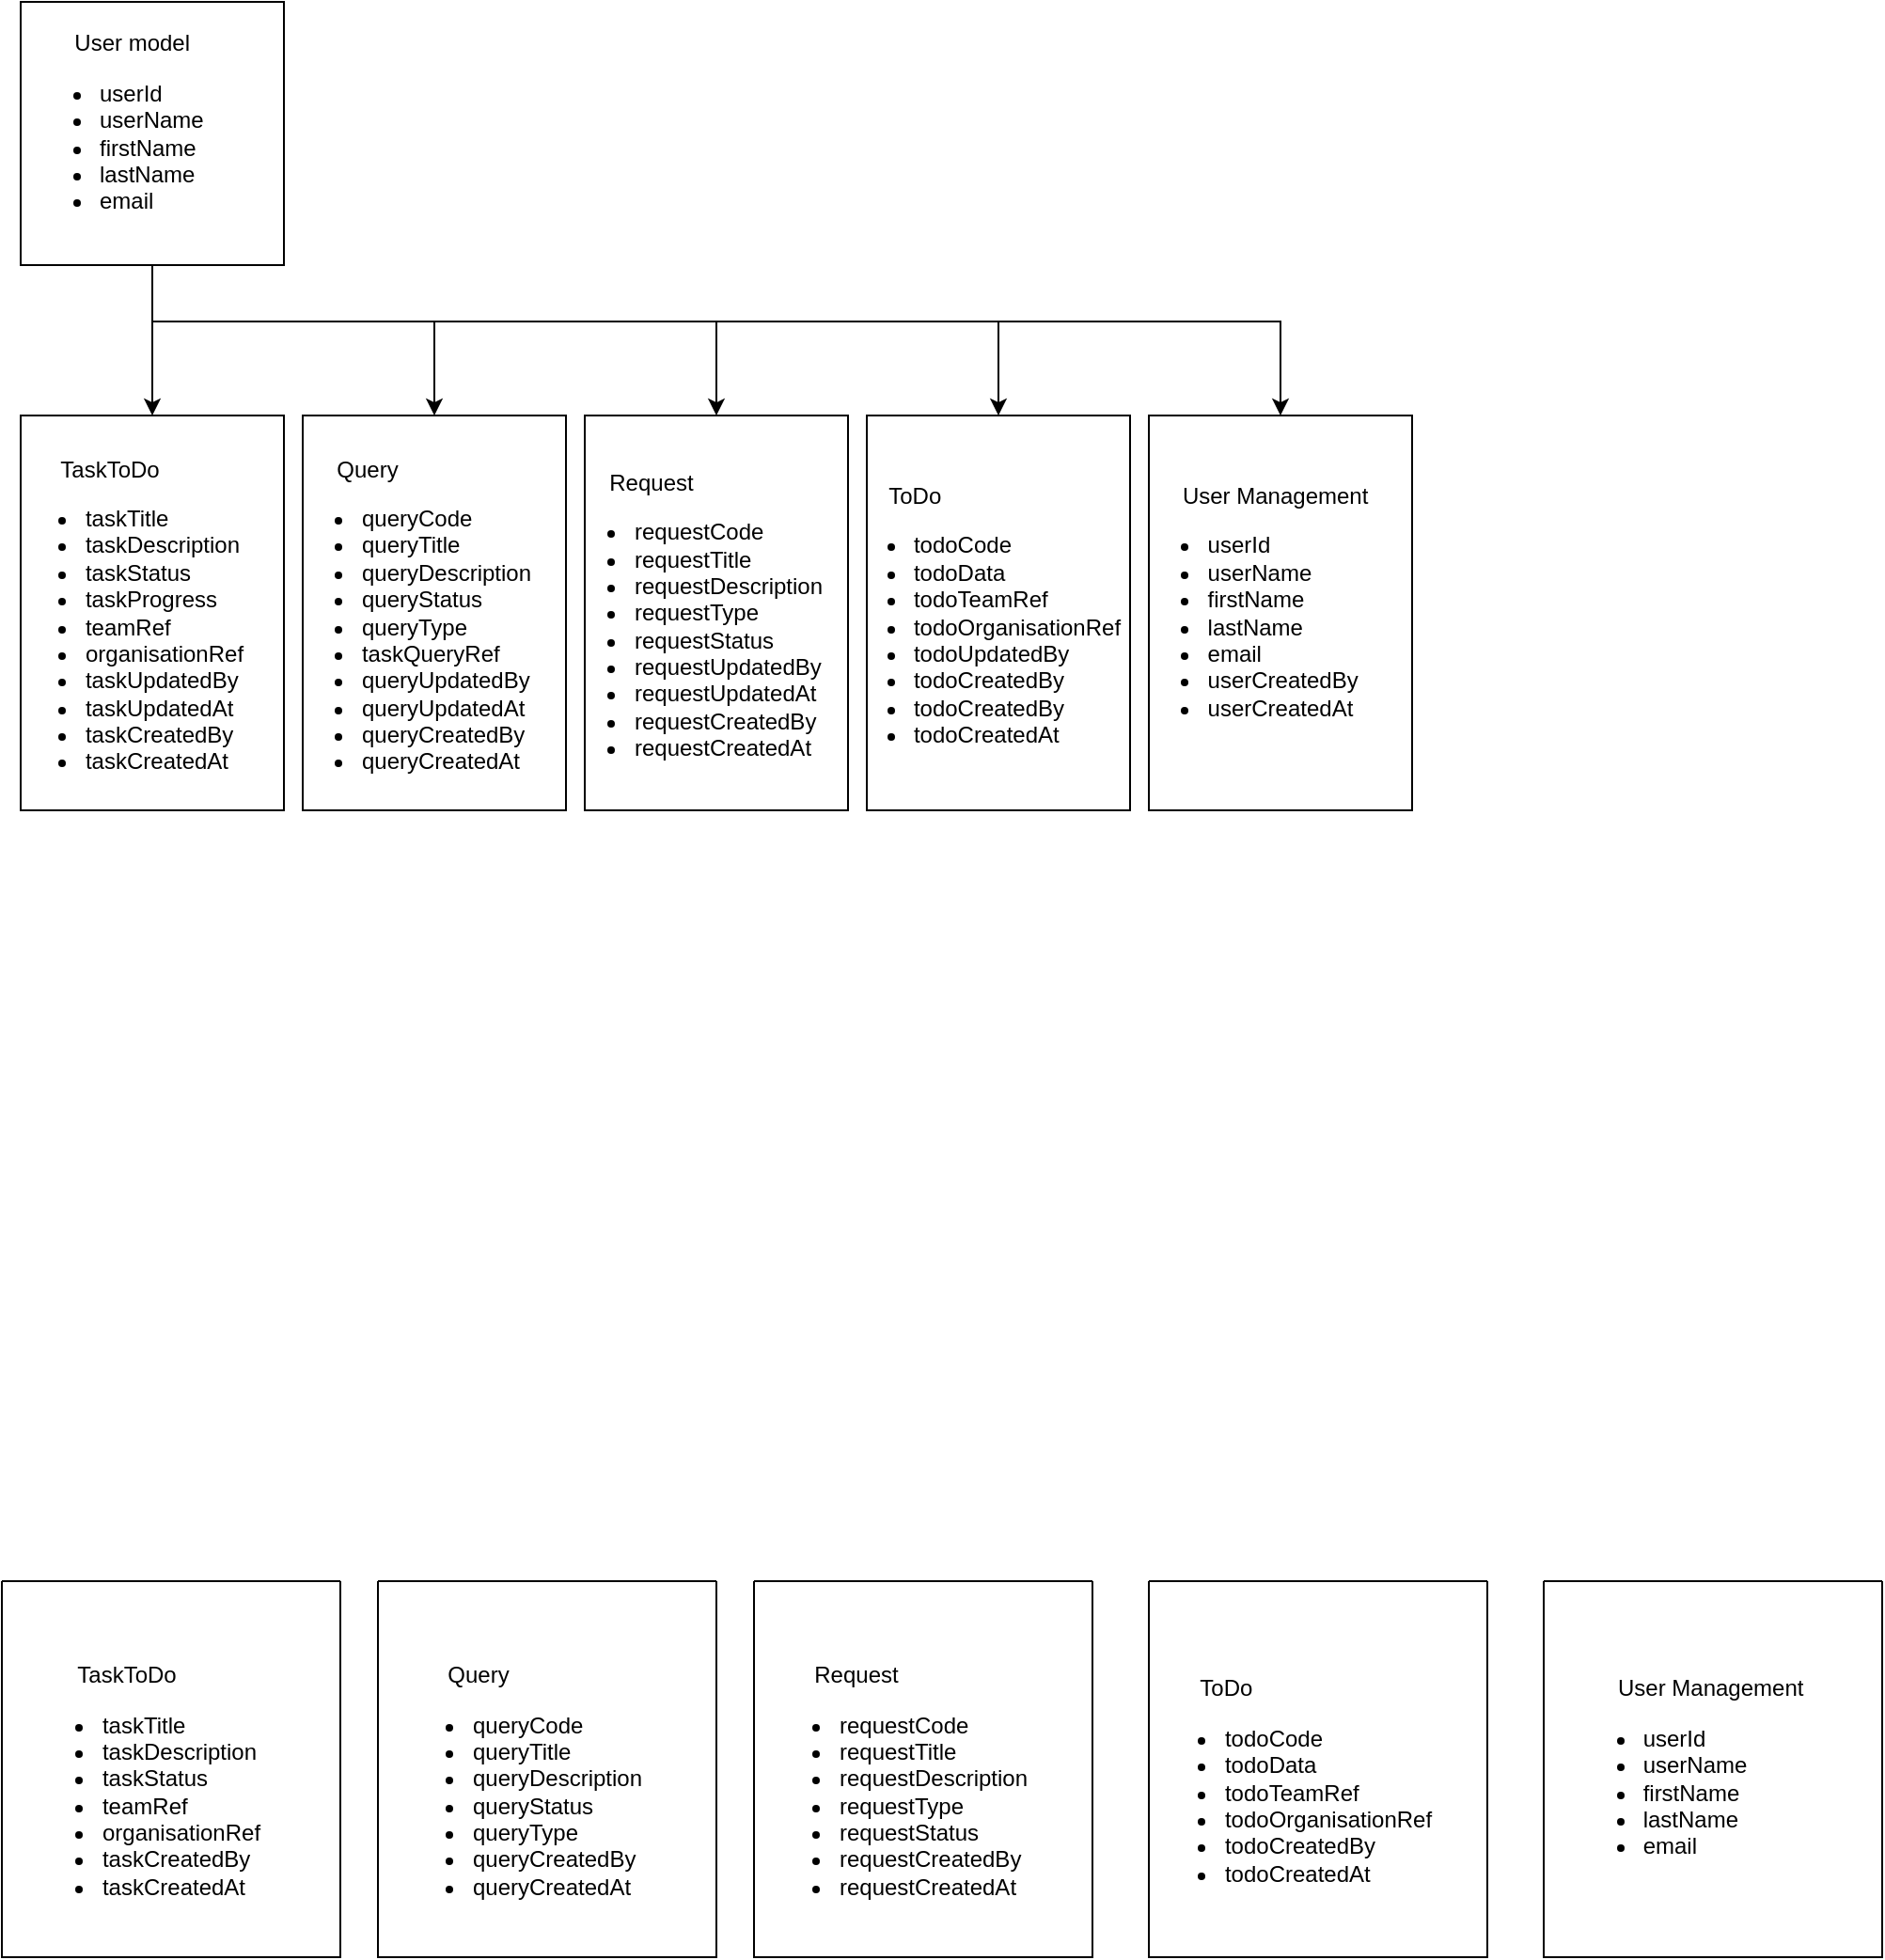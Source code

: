 <mxfile version="24.0.0" type="github">
  <diagram name="Page-1" id="Xy4lt4DB5cCuHjgBxs2x">
    <mxGraphModel dx="954" dy="552" grid="1" gridSize="10" guides="1" tooltips="1" connect="1" arrows="1" fold="1" page="1" pageScale="1" pageWidth="827" pageHeight="1169" math="0" shadow="0">
      <root>
        <mxCell id="0" />
        <mxCell id="1" parent="0" />
        <mxCell id="EOjThl3WFCyrKo_wU2wN-18" style="edgeStyle=orthogonalEdgeStyle;rounded=0;orthogonalLoop=1;jettySize=auto;html=1;" edge="1" parent="1" source="EOjThl3WFCyrKo_wU2wN-1">
          <mxGeometry relative="1" as="geometry">
            <mxPoint x="100" y="230" as="targetPoint" />
          </mxGeometry>
        </mxCell>
        <mxCell id="EOjThl3WFCyrKo_wU2wN-19" style="edgeStyle=orthogonalEdgeStyle;rounded=0;orthogonalLoop=1;jettySize=auto;html=1;" edge="1" parent="1" source="EOjThl3WFCyrKo_wU2wN-1">
          <mxGeometry relative="1" as="geometry">
            <mxPoint x="250" y="230" as="targetPoint" />
            <Array as="points">
              <mxPoint x="100" y="180" />
              <mxPoint x="250" y="180" />
            </Array>
          </mxGeometry>
        </mxCell>
        <mxCell id="EOjThl3WFCyrKo_wU2wN-21" style="edgeStyle=orthogonalEdgeStyle;rounded=0;orthogonalLoop=1;jettySize=auto;html=1;" edge="1" parent="1" source="EOjThl3WFCyrKo_wU2wN-1">
          <mxGeometry relative="1" as="geometry">
            <mxPoint x="400" y="230" as="targetPoint" />
            <Array as="points">
              <mxPoint x="100" y="180" />
              <mxPoint x="400" y="180" />
            </Array>
          </mxGeometry>
        </mxCell>
        <mxCell id="EOjThl3WFCyrKo_wU2wN-23" style="edgeStyle=orthogonalEdgeStyle;rounded=0;orthogonalLoop=1;jettySize=auto;html=1;entryX=0.5;entryY=0;entryDx=0;entryDy=0;" edge="1" parent="1" source="EOjThl3WFCyrKo_wU2wN-1">
          <mxGeometry relative="1" as="geometry">
            <mxPoint x="550" y="230" as="targetPoint" />
            <Array as="points">
              <mxPoint x="100" y="180" />
              <mxPoint x="550" y="180" />
            </Array>
          </mxGeometry>
        </mxCell>
        <mxCell id="EOjThl3WFCyrKo_wU2wN-24" style="edgeStyle=orthogonalEdgeStyle;rounded=0;orthogonalLoop=1;jettySize=auto;html=1;" edge="1" parent="1" source="EOjThl3WFCyrKo_wU2wN-1">
          <mxGeometry relative="1" as="geometry">
            <mxPoint x="700" y="230" as="targetPoint" />
            <Array as="points">
              <mxPoint x="100" y="180" />
              <mxPoint x="700" y="180" />
            </Array>
          </mxGeometry>
        </mxCell>
        <mxCell id="EOjThl3WFCyrKo_wU2wN-1" value="&lt;div&gt;&lt;span style=&quot;white-space: pre;&quot;&gt;&#x9;&lt;/span&gt;User model&lt;/div&gt;&lt;ul&gt;&lt;li&gt;userId&lt;br&gt;&lt;/li&gt;&lt;li&gt;userName&lt;br&gt;&lt;/li&gt;&lt;li&gt;firstName&lt;br&gt;&lt;/li&gt;&lt;li&gt;lastName&lt;br&gt;&lt;/li&gt;&lt;li&gt;email&lt;br&gt;&lt;/li&gt;&lt;/ul&gt;" style="whiteSpace=wrap;html=1;aspect=fixed;align=left;" vertex="1" parent="1">
          <mxGeometry x="30" y="10" width="140" height="140" as="geometry" />
        </mxCell>
        <mxCell id="EOjThl3WFCyrKo_wU2wN-46" value="&lt;div&gt;&lt;br&gt;&lt;/div&gt;&lt;div&gt;&lt;div style=&quot;text-align: left;&quot;&gt;&lt;span style=&quot;white-space: pre;&quot;&gt;&#x9;TaskToDo&lt;/span&gt;&lt;/div&gt;&lt;ul style=&quot;text-align: left;&quot;&gt;&lt;li&gt;taskTitle&lt;/li&gt;&lt;li&gt;taskDescription&lt;/li&gt;&lt;li&gt;taskStatus&lt;/li&gt;&lt;li&gt;taskProgress&lt;/li&gt;&lt;li&gt;teamRef&lt;br&gt;&lt;/li&gt;&lt;li&gt;organisationRef&lt;/li&gt;&lt;li&gt;taskUpdatedBy&lt;/li&gt;&lt;li&gt;taskUpdatedAt&lt;/li&gt;&lt;li&gt;taskCreatedBy&lt;/li&gt;&lt;li&gt;taskCreatedAt&lt;/li&gt;&lt;/ul&gt;&lt;/div&gt;" style="rounded=0;whiteSpace=wrap;html=1;spacingLeft=-27;" vertex="1" parent="1">
          <mxGeometry x="30" y="230" width="140" height="210" as="geometry" />
        </mxCell>
        <mxCell id="EOjThl3WFCyrKo_wU2wN-28" value="" style="group" vertex="1" connectable="0" parent="1">
          <mxGeometry x="20" y="850" width="180" height="200" as="geometry" />
        </mxCell>
        <mxCell id="EOjThl3WFCyrKo_wU2wN-26" value="" style="swimlane;startSize=0;" vertex="1" parent="EOjThl3WFCyrKo_wU2wN-28">
          <mxGeometry width="180" height="200" as="geometry" />
        </mxCell>
        <mxCell id="EOjThl3WFCyrKo_wU2wN-27" value="&lt;br&gt;&lt;div&gt;&lt;div style=&quot;text-align: left; white-space: normal;&quot;&gt;&lt;span style=&quot;white-space: pre;&quot;&gt;&#x9;TaskToDo&lt;/span&gt;&lt;/div&gt;&lt;ul style=&quot;text-align: left; white-space: normal;&quot;&gt;&lt;li&gt;taskTitle&lt;/li&gt;&lt;li&gt;taskDescription&lt;/li&gt;&lt;li&gt;taskStatus&lt;/li&gt;&lt;li&gt;teamRef&lt;br&gt;&lt;/li&gt;&lt;li&gt;organisationRef&lt;/li&gt;&lt;li&gt;taskCreatedBy&lt;/li&gt;&lt;li&gt;taskCreatedAt&lt;/li&gt;&lt;/ul&gt;&lt;/div&gt;" style="text;html=1;align=center;verticalAlign=middle;resizable=0;points=[];autosize=1;strokeColor=none;fillColor=none;" vertex="1" parent="EOjThl3WFCyrKo_wU2wN-28">
          <mxGeometry y="25" width="150" height="160" as="geometry" />
        </mxCell>
        <mxCell id="EOjThl3WFCyrKo_wU2wN-31" value="" style="swimlane;startSize=0;" vertex="1" parent="1">
          <mxGeometry x="220" y="850" width="180" height="200" as="geometry" />
        </mxCell>
        <mxCell id="EOjThl3WFCyrKo_wU2wN-33" value="" style="group" vertex="1" connectable="0" parent="1">
          <mxGeometry x="420" y="850" width="180" height="200" as="geometry" />
        </mxCell>
        <mxCell id="EOjThl3WFCyrKo_wU2wN-34" value="" style="swimlane;startSize=0;" vertex="1" parent="EOjThl3WFCyrKo_wU2wN-33">
          <mxGeometry width="180" height="200" as="geometry" />
        </mxCell>
        <mxCell id="EOjThl3WFCyrKo_wU2wN-35" value="&lt;br&gt;&lt;div&gt;&lt;div style=&quot;text-align: left; white-space: normal;&quot;&gt;&lt;span style=&quot;white-space: pre;&quot;&gt;&#x9;Request&lt;/span&gt;&lt;/div&gt;&lt;ul style=&quot;text-align: left; white-space: normal;&quot;&gt;&lt;li&gt;requestCode&lt;br&gt;&lt;/li&gt;&lt;li&gt;requestTitle&lt;br&gt;&lt;/li&gt;&lt;li&gt;requestDescription&lt;/li&gt;&lt;li&gt;requestType&lt;/li&gt;&lt;li&gt;requestStatus&lt;/li&gt;&lt;li&gt;requestCreatedBy&lt;/li&gt;&lt;li&gt;requestCreatedAt&lt;/li&gt;&lt;/ul&gt;&lt;/div&gt;" style="text;html=1;align=center;verticalAlign=middle;resizable=0;points=[];autosize=1;strokeColor=none;fillColor=none;" vertex="1" parent="EOjThl3WFCyrKo_wU2wN-33">
          <mxGeometry x="-5" y="25" width="160" height="160" as="geometry" />
        </mxCell>
        <mxCell id="EOjThl3WFCyrKo_wU2wN-36" value="" style="group" vertex="1" connectable="0" parent="1">
          <mxGeometry x="630" y="850" width="180" height="200" as="geometry" />
        </mxCell>
        <mxCell id="EOjThl3WFCyrKo_wU2wN-37" value="" style="swimlane;startSize=0;" vertex="1" parent="EOjThl3WFCyrKo_wU2wN-36">
          <mxGeometry width="180" height="200" as="geometry" />
        </mxCell>
        <mxCell id="EOjThl3WFCyrKo_wU2wN-38" value="&lt;br&gt;&lt;div&gt;&lt;div style=&quot;text-align: left; white-space: normal;&quot;&gt;&lt;span style=&quot;white-space: pre;&quot;&gt;&#x9;ToDo&lt;/span&gt;&lt;/div&gt;&lt;ul style=&quot;text-align: left; white-space: normal;&quot;&gt;&lt;li&gt;todoCode&lt;br&gt;&lt;/li&gt;&lt;li&gt;todoData&lt;/li&gt;&lt;li&gt;todoTeamRef&lt;/li&gt;&lt;li&gt;todoOrganisationRef&lt;/li&gt;&lt;li&gt;todoCreatedBy&lt;/li&gt;&lt;li&gt;todoCreatedAt&lt;/li&gt;&lt;/ul&gt;&lt;/div&gt;" style="text;html=1;align=center;verticalAlign=middle;resizable=0;points=[];autosize=1;strokeColor=none;fillColor=none;" vertex="1" parent="EOjThl3WFCyrKo_wU2wN-36">
          <mxGeometry x="-10" y="30" width="170" height="150" as="geometry" />
        </mxCell>
        <mxCell id="EOjThl3WFCyrKo_wU2wN-39" value="" style="group" vertex="1" connectable="0" parent="1">
          <mxGeometry x="840" y="850" width="180" height="200" as="geometry" />
        </mxCell>
        <mxCell id="EOjThl3WFCyrKo_wU2wN-40" value="" style="swimlane;startSize=0;" vertex="1" parent="EOjThl3WFCyrKo_wU2wN-39">
          <mxGeometry width="180" height="200" as="geometry" />
        </mxCell>
        <mxCell id="EOjThl3WFCyrKo_wU2wN-41" value="&lt;div style=&quot;text-align: left; white-space: normal;&quot;&gt;&lt;span style=&quot;white-space: pre;&quot;&gt;&#x9;User Management&lt;/span&gt;&lt;br&gt;&lt;/div&gt;&lt;ul style=&quot;text-align: left; white-space: normal;&quot;&gt;&lt;li&gt;userId&lt;br&gt;&lt;/li&gt;&lt;li&gt;userName&lt;br&gt;&lt;/li&gt;&lt;li&gt;firstName&lt;br&gt;&lt;/li&gt;&lt;li&gt;lastName&lt;br&gt;&lt;/li&gt;&lt;li&gt;email&lt;/li&gt;&lt;/ul&gt;" style="text;html=1;align=center;verticalAlign=middle;resizable=0;points=[];autosize=1;strokeColor=none;fillColor=none;" vertex="1" parent="EOjThl3WFCyrKo_wU2wN-39">
          <mxGeometry y="45" width="150" height="120" as="geometry" />
        </mxCell>
        <mxCell id="EOjThl3WFCyrKo_wU2wN-32" value="&lt;br&gt;&lt;div&gt;&lt;div style=&quot;text-align: left; white-space: normal;&quot;&gt;&lt;span style=&quot;white-space: pre;&quot;&gt;&#x9;Query&lt;/span&gt;&lt;/div&gt;&lt;ul style=&quot;text-align: left; white-space: normal;&quot;&gt;&lt;li&gt;queryCode&lt;/li&gt;&lt;li&gt;queryTitle&lt;/li&gt;&lt;li&gt;queryDescription&lt;/li&gt;&lt;li&gt;queryStatus&lt;/li&gt;&lt;li&gt;queryType&lt;/li&gt;&lt;li&gt;queryCreatedBy&lt;/li&gt;&lt;li&gt;queryCreatedAt&lt;/li&gt;&lt;/ul&gt;&lt;/div&gt;" style="text;html=1;align=center;verticalAlign=middle;resizable=0;points=[];autosize=1;strokeColor=none;fillColor=none;" vertex="1" parent="1">
          <mxGeometry x="220" y="875" width="150" height="160" as="geometry" />
        </mxCell>
        <mxCell id="EOjThl3WFCyrKo_wU2wN-47" value="&lt;br&gt;&lt;div&gt;&lt;div style=&quot;text-align: left;&quot;&gt;&lt;span style=&quot;white-space: pre;&quot;&gt;&#x9;Query&lt;/span&gt;&lt;/div&gt;&lt;ul style=&quot;text-align: left;&quot;&gt;&lt;li&gt;queryCode&lt;/li&gt;&lt;li&gt;queryTitle&lt;/li&gt;&lt;li&gt;queryDescription&lt;/li&gt;&lt;li&gt;queryStatus&lt;/li&gt;&lt;li&gt;queryType&lt;/li&gt;&lt;li&gt;taskQueryRef&lt;/li&gt;&lt;li&gt;queryUpdatedBy&lt;/li&gt;&lt;li&gt;queryUpdatedAt&lt;/li&gt;&lt;li&gt;queryCreatedBy&lt;/li&gt;&lt;li&gt;queryCreatedAt&lt;/li&gt;&lt;/ul&gt;&lt;/div&gt;" style="rounded=0;whiteSpace=wrap;html=1;spacingLeft=-27;" vertex="1" parent="1">
          <mxGeometry x="180" y="230" width="140" height="210" as="geometry" />
        </mxCell>
        <mxCell id="EOjThl3WFCyrKo_wU2wN-48" value="&lt;br&gt;&lt;div&gt;&lt;div style=&quot;text-align: left;&quot;&gt;&lt;span style=&quot;white-space: pre;&quot;&gt;&#x9;Request&lt;/span&gt;&lt;/div&gt;&lt;ul style=&quot;text-align: left;&quot;&gt;&lt;li&gt;requestCode&lt;br&gt;&lt;/li&gt;&lt;li&gt;requestTitle&lt;br&gt;&lt;/li&gt;&lt;li&gt;requestDescription&lt;/li&gt;&lt;li&gt;requestType&lt;/li&gt;&lt;li&gt;requestStatus&lt;/li&gt;&lt;li&gt;requestUpdatedBy&lt;/li&gt;&lt;li&gt;requestUpdatedAt&lt;/li&gt;&lt;li&gt;requestCreatedBy&lt;/li&gt;&lt;li&gt;requestCreatedAt&lt;/li&gt;&lt;/ul&gt;&lt;/div&gt;" style="rounded=0;whiteSpace=wrap;html=1;spacingLeft=-27;" vertex="1" parent="1">
          <mxGeometry x="330" y="230" width="140" height="210" as="geometry" />
        </mxCell>
        <mxCell id="EOjThl3WFCyrKo_wU2wN-49" value="&lt;br&gt;&lt;div&gt;&lt;div style=&quot;text-align: left;&quot;&gt;&lt;span style=&quot;white-space: pre;&quot;&gt;&#x9;ToDo&lt;/span&gt;&lt;/div&gt;&lt;ul style=&quot;text-align: left;&quot;&gt;&lt;li&gt;todoCode&lt;br&gt;&lt;/li&gt;&lt;li&gt;todoData&lt;/li&gt;&lt;li&gt;todoTeamRef&lt;/li&gt;&lt;li&gt;todoOrganisationRef&lt;/li&gt;&lt;li&gt;todoUpdatedBy&lt;/li&gt;&lt;li&gt;todoCreatedBy&lt;/li&gt;&lt;li&gt;todoCreatedBy&lt;/li&gt;&lt;li&gt;todoCreatedAt&lt;/li&gt;&lt;/ul&gt;&lt;/div&gt;" style="rounded=0;whiteSpace=wrap;html=1;spacingLeft=-20;" vertex="1" parent="1">
          <mxGeometry x="480" y="230" width="140" height="210" as="geometry" />
        </mxCell>
        <mxCell id="EOjThl3WFCyrKo_wU2wN-50" value="&lt;div style=&quot;text-align: left;&quot;&gt;&lt;span style=&quot;white-space: pre;&quot;&gt;&#x9;User Management&lt;/span&gt;&lt;br&gt;&lt;/div&gt;&lt;ul style=&quot;text-align: left;&quot;&gt;&lt;li&gt;userId&lt;br&gt;&lt;/li&gt;&lt;li&gt;userName&lt;br&gt;&lt;/li&gt;&lt;li&gt;firstName&lt;br&gt;&lt;/li&gt;&lt;li&gt;lastName&lt;br&gt;&lt;/li&gt;&lt;li&gt;email&lt;/li&gt;&lt;li&gt;userCreatedBy&lt;/li&gt;&lt;li&gt;userCreatedAt&lt;/li&gt;&lt;/ul&gt;" style="rounded=0;whiteSpace=wrap;html=1;spacingLeft=-32;" vertex="1" parent="1">
          <mxGeometry x="630" y="230" width="140" height="210" as="geometry" />
        </mxCell>
      </root>
    </mxGraphModel>
  </diagram>
</mxfile>
